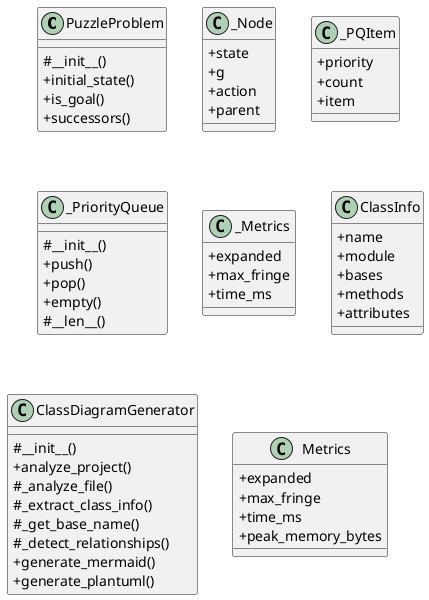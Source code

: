 @startuml
skinparam classAttributeIconSize 0
class PuzzleProblem {
  # __init__()
  + initial_state()
  + is_goal()
  + successors()
}
class _Node {
  + state
  + g
  + action
  + parent
}
class _PQItem {
  + priority
  + count
  + item
}
class _PriorityQueue {
  # __init__()
  + push()
  + pop()
  + empty()
  # __len__()
}
class _Metrics {
  + expanded
  + max_fringe
  + time_ms
}
class ClassInfo {
  + name
  + module
  + bases
  + methods
  + attributes
}
class ClassDiagramGenerator {
  # __init__()
  + analyze_project()
  # _analyze_file()
  # _extract_class_info()
  # _get_base_name()
  # _detect_relationships()
  + generate_mermaid()
  + generate_plantuml()
}
class Metrics {
  + expanded
  + max_fringe
  + time_ms
  + peak_memory_bytes
}
@enduml